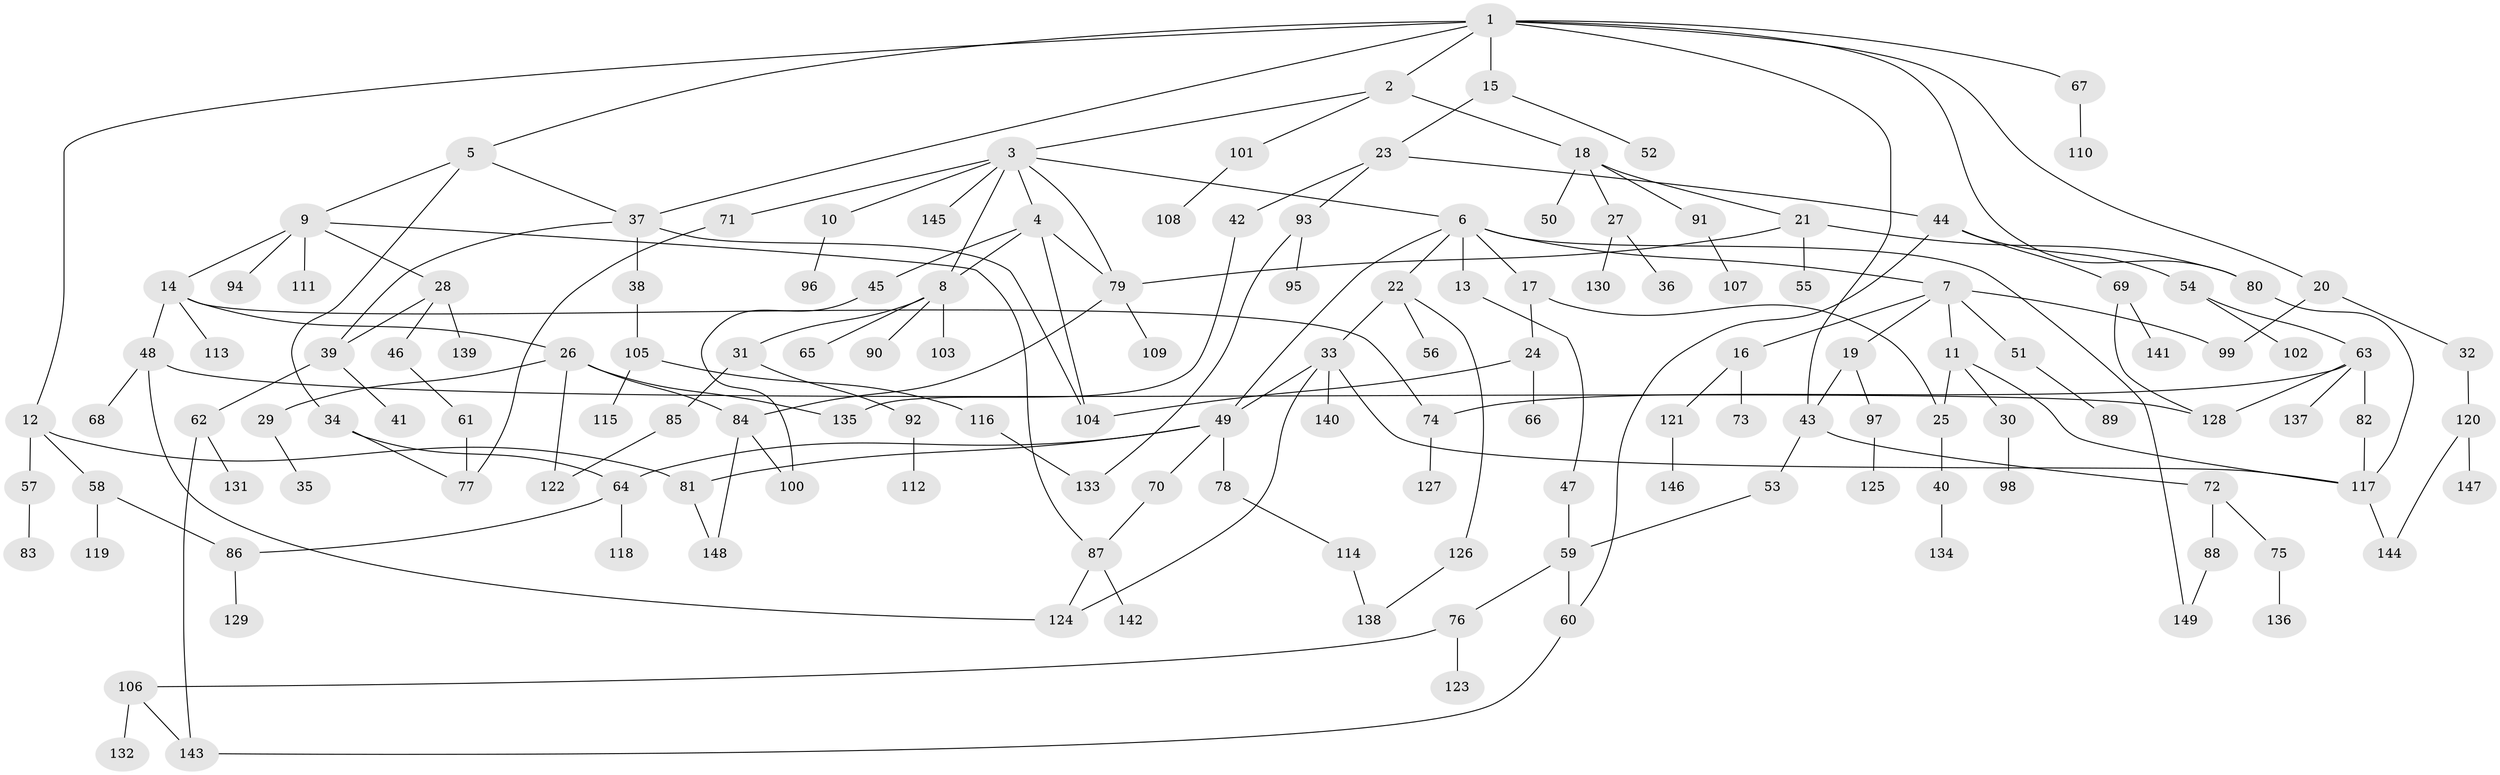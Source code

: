 // Generated by graph-tools (version 1.1) at 2025/01/03/09/25 03:01:07]
// undirected, 149 vertices, 187 edges
graph export_dot {
graph [start="1"]
  node [color=gray90,style=filled];
  1;
  2;
  3;
  4;
  5;
  6;
  7;
  8;
  9;
  10;
  11;
  12;
  13;
  14;
  15;
  16;
  17;
  18;
  19;
  20;
  21;
  22;
  23;
  24;
  25;
  26;
  27;
  28;
  29;
  30;
  31;
  32;
  33;
  34;
  35;
  36;
  37;
  38;
  39;
  40;
  41;
  42;
  43;
  44;
  45;
  46;
  47;
  48;
  49;
  50;
  51;
  52;
  53;
  54;
  55;
  56;
  57;
  58;
  59;
  60;
  61;
  62;
  63;
  64;
  65;
  66;
  67;
  68;
  69;
  70;
  71;
  72;
  73;
  74;
  75;
  76;
  77;
  78;
  79;
  80;
  81;
  82;
  83;
  84;
  85;
  86;
  87;
  88;
  89;
  90;
  91;
  92;
  93;
  94;
  95;
  96;
  97;
  98;
  99;
  100;
  101;
  102;
  103;
  104;
  105;
  106;
  107;
  108;
  109;
  110;
  111;
  112;
  113;
  114;
  115;
  116;
  117;
  118;
  119;
  120;
  121;
  122;
  123;
  124;
  125;
  126;
  127;
  128;
  129;
  130;
  131;
  132;
  133;
  134;
  135;
  136;
  137;
  138;
  139;
  140;
  141;
  142;
  143;
  144;
  145;
  146;
  147;
  148;
  149;
  1 -- 2;
  1 -- 5;
  1 -- 12;
  1 -- 15;
  1 -- 20;
  1 -- 43;
  1 -- 67;
  1 -- 80;
  1 -- 37;
  2 -- 3;
  2 -- 18;
  2 -- 101;
  3 -- 4;
  3 -- 6;
  3 -- 10;
  3 -- 71;
  3 -- 79;
  3 -- 145;
  3 -- 8;
  4 -- 8;
  4 -- 45;
  4 -- 79;
  4 -- 104;
  5 -- 9;
  5 -- 34;
  5 -- 37;
  6 -- 7;
  6 -- 13;
  6 -- 17;
  6 -- 22;
  6 -- 49;
  6 -- 149;
  7 -- 11;
  7 -- 16;
  7 -- 19;
  7 -- 51;
  7 -- 99;
  8 -- 31;
  8 -- 65;
  8 -- 90;
  8 -- 103;
  9 -- 14;
  9 -- 28;
  9 -- 94;
  9 -- 111;
  9 -- 87;
  10 -- 96;
  11 -- 25;
  11 -- 30;
  11 -- 117;
  12 -- 57;
  12 -- 58;
  12 -- 81;
  13 -- 47;
  14 -- 26;
  14 -- 48;
  14 -- 74;
  14 -- 113;
  15 -- 23;
  15 -- 52;
  16 -- 73;
  16 -- 121;
  17 -- 24;
  17 -- 25;
  18 -- 21;
  18 -- 27;
  18 -- 50;
  18 -- 91;
  19 -- 97;
  19 -- 43;
  20 -- 32;
  20 -- 99;
  21 -- 55;
  21 -- 80;
  21 -- 79;
  22 -- 33;
  22 -- 56;
  22 -- 126;
  23 -- 42;
  23 -- 44;
  23 -- 93;
  24 -- 66;
  24 -- 104;
  25 -- 40;
  26 -- 29;
  26 -- 122;
  26 -- 135;
  26 -- 84;
  27 -- 36;
  27 -- 130;
  28 -- 39;
  28 -- 46;
  28 -- 139;
  29 -- 35;
  30 -- 98;
  31 -- 85;
  31 -- 92;
  32 -- 120;
  33 -- 140;
  33 -- 49;
  33 -- 124;
  33 -- 117;
  34 -- 77;
  34 -- 64;
  37 -- 38;
  37 -- 104;
  37 -- 39;
  38 -- 105;
  39 -- 41;
  39 -- 62;
  40 -- 134;
  42 -- 135;
  43 -- 53;
  43 -- 72;
  44 -- 54;
  44 -- 60;
  44 -- 69;
  45 -- 100;
  46 -- 61;
  47 -- 59;
  48 -- 68;
  48 -- 124;
  48 -- 128;
  49 -- 64;
  49 -- 70;
  49 -- 78;
  49 -- 81;
  51 -- 89;
  53 -- 59;
  54 -- 63;
  54 -- 102;
  57 -- 83;
  58 -- 86;
  58 -- 119;
  59 -- 76;
  59 -- 60;
  60 -- 143;
  61 -- 77;
  62 -- 131;
  62 -- 143;
  63 -- 82;
  63 -- 137;
  63 -- 74;
  63 -- 128;
  64 -- 118;
  64 -- 86;
  67 -- 110;
  69 -- 141;
  69 -- 128;
  70 -- 87;
  71 -- 77;
  72 -- 75;
  72 -- 88;
  74 -- 127;
  75 -- 136;
  76 -- 106;
  76 -- 123;
  78 -- 114;
  79 -- 84;
  79 -- 109;
  80 -- 117;
  81 -- 148;
  82 -- 117;
  84 -- 100;
  84 -- 148;
  85 -- 122;
  86 -- 129;
  87 -- 142;
  87 -- 124;
  88 -- 149;
  91 -- 107;
  92 -- 112;
  93 -- 95;
  93 -- 133;
  97 -- 125;
  101 -- 108;
  105 -- 115;
  105 -- 116;
  106 -- 132;
  106 -- 143;
  114 -- 138;
  116 -- 133;
  117 -- 144;
  120 -- 144;
  120 -- 147;
  121 -- 146;
  126 -- 138;
}

